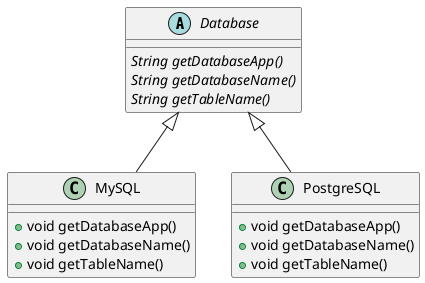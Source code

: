@startuml abstract
Database <|-- MySQL
Database <|-- PostgreSQL

abstract class Database {
    {abstract} String getDatabaseApp()
    {abstract} String getDatabaseName()
    {abstract} String getTableName()
}

class MySQL {
    +void getDatabaseApp()
    +void getDatabaseName()
    +void getTableName()
}

class PostgreSQL {
    +void getDatabaseApp()
    +void getDatabaseName()
    +void getTableName()
}
@enduml